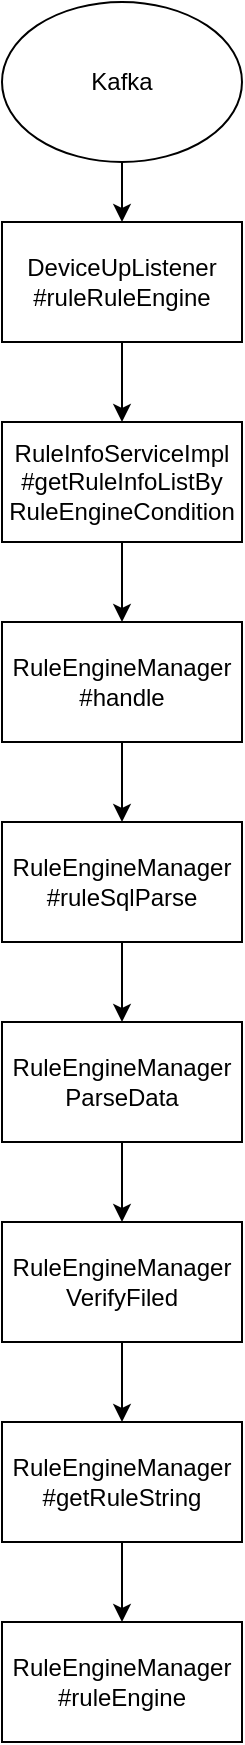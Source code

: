 <mxfile version="14.2.9" type="github">
  <diagram id="ljZOV2Nh3VgaueYTW_84" name="第 1 页">
    <mxGraphModel dx="860" dy="474" grid="1" gridSize="10" guides="1" tooltips="1" connect="1" arrows="1" fold="1" page="1" pageScale="1" pageWidth="827" pageHeight="1169" math="0" shadow="0">
      <root>
        <mxCell id="0" />
        <mxCell id="1" parent="0" />
        <mxCell id="X-uOdLo9Hhw9t05ieMYw-5" value="" style="edgeStyle=orthogonalEdgeStyle;rounded=0;orthogonalLoop=1;jettySize=auto;html=1;" edge="1" parent="1" source="X-uOdLo9Hhw9t05ieMYw-1" target="X-uOdLo9Hhw9t05ieMYw-2">
          <mxGeometry relative="1" as="geometry" />
        </mxCell>
        <mxCell id="X-uOdLo9Hhw9t05ieMYw-1" value="Kafka" style="ellipse;whiteSpace=wrap;html=1;" vertex="1" parent="1">
          <mxGeometry x="210" y="60" width="120" height="80" as="geometry" />
        </mxCell>
        <mxCell id="X-uOdLo9Hhw9t05ieMYw-6" value="" style="edgeStyle=orthogonalEdgeStyle;rounded=0;orthogonalLoop=1;jettySize=auto;html=1;" edge="1" parent="1" source="X-uOdLo9Hhw9t05ieMYw-2" target="X-uOdLo9Hhw9t05ieMYw-3">
          <mxGeometry relative="1" as="geometry" />
        </mxCell>
        <mxCell id="X-uOdLo9Hhw9t05ieMYw-2" value="DeviceUpListener&lt;br&gt;#ruleRuleEngine" style="rounded=0;whiteSpace=wrap;html=1;" vertex="1" parent="1">
          <mxGeometry x="210" y="170" width="120" height="60" as="geometry" />
        </mxCell>
        <mxCell id="X-uOdLo9Hhw9t05ieMYw-7" value="" style="edgeStyle=orthogonalEdgeStyle;rounded=0;orthogonalLoop=1;jettySize=auto;html=1;" edge="1" parent="1" source="X-uOdLo9Hhw9t05ieMYw-3" target="X-uOdLo9Hhw9t05ieMYw-4">
          <mxGeometry relative="1" as="geometry" />
        </mxCell>
        <mxCell id="X-uOdLo9Hhw9t05ieMYw-3" value="RuleInfoServiceImpl&lt;br&gt;#getRuleInfoListBy&lt;br&gt;RuleEngineCondition" style="rounded=0;whiteSpace=wrap;html=1;" vertex="1" parent="1">
          <mxGeometry x="210" y="270" width="120" height="60" as="geometry" />
        </mxCell>
        <mxCell id="X-uOdLo9Hhw9t05ieMYw-9" value="" style="edgeStyle=orthogonalEdgeStyle;rounded=0;orthogonalLoop=1;jettySize=auto;html=1;" edge="1" parent="1" source="X-uOdLo9Hhw9t05ieMYw-4" target="X-uOdLo9Hhw9t05ieMYw-8">
          <mxGeometry relative="1" as="geometry" />
        </mxCell>
        <mxCell id="X-uOdLo9Hhw9t05ieMYw-4" value="RuleEngineManager&lt;br&gt;#handle" style="rounded=0;whiteSpace=wrap;html=1;" vertex="1" parent="1">
          <mxGeometry x="210" y="370" width="120" height="60" as="geometry" />
        </mxCell>
        <mxCell id="X-uOdLo9Hhw9t05ieMYw-11" value="" style="edgeStyle=orthogonalEdgeStyle;rounded=0;orthogonalLoop=1;jettySize=auto;html=1;" edge="1" parent="1" source="X-uOdLo9Hhw9t05ieMYw-8" target="X-uOdLo9Hhw9t05ieMYw-10">
          <mxGeometry relative="1" as="geometry" />
        </mxCell>
        <mxCell id="X-uOdLo9Hhw9t05ieMYw-8" value="RuleEngineManager&lt;br&gt;#ruleSqlParse" style="rounded=0;whiteSpace=wrap;html=1;" vertex="1" parent="1">
          <mxGeometry x="210" y="470" width="120" height="60" as="geometry" />
        </mxCell>
        <mxCell id="X-uOdLo9Hhw9t05ieMYw-13" value="" style="edgeStyle=orthogonalEdgeStyle;rounded=0;orthogonalLoop=1;jettySize=auto;html=1;" edge="1" parent="1" source="X-uOdLo9Hhw9t05ieMYw-10" target="X-uOdLo9Hhw9t05ieMYw-12">
          <mxGeometry relative="1" as="geometry" />
        </mxCell>
        <mxCell id="X-uOdLo9Hhw9t05ieMYw-10" value="RuleEngineManager&lt;br&gt;ParseData" style="whiteSpace=wrap;html=1;rounded=0;" vertex="1" parent="1">
          <mxGeometry x="210" y="570" width="120" height="60" as="geometry" />
        </mxCell>
        <mxCell id="X-uOdLo9Hhw9t05ieMYw-15" value="" style="edgeStyle=orthogonalEdgeStyle;rounded=0;orthogonalLoop=1;jettySize=auto;html=1;" edge="1" parent="1" source="X-uOdLo9Hhw9t05ieMYw-12" target="X-uOdLo9Hhw9t05ieMYw-14">
          <mxGeometry relative="1" as="geometry" />
        </mxCell>
        <mxCell id="X-uOdLo9Hhw9t05ieMYw-12" value="RuleEngineManager&lt;br&gt;VerifyFiled" style="whiteSpace=wrap;html=1;rounded=0;" vertex="1" parent="1">
          <mxGeometry x="210" y="670" width="120" height="60" as="geometry" />
        </mxCell>
        <mxCell id="X-uOdLo9Hhw9t05ieMYw-17" value="" style="edgeStyle=orthogonalEdgeStyle;rounded=0;orthogonalLoop=1;jettySize=auto;html=1;" edge="1" parent="1" source="X-uOdLo9Hhw9t05ieMYw-14" target="X-uOdLo9Hhw9t05ieMYw-16">
          <mxGeometry relative="1" as="geometry" />
        </mxCell>
        <mxCell id="X-uOdLo9Hhw9t05ieMYw-14" value="RuleEngineManager&lt;br&gt;#getRuleString" style="whiteSpace=wrap;html=1;rounded=0;" vertex="1" parent="1">
          <mxGeometry x="210" y="770" width="120" height="60" as="geometry" />
        </mxCell>
        <mxCell id="X-uOdLo9Hhw9t05ieMYw-16" value="RuleEngineManager&lt;br&gt;#ruleEngine" style="whiteSpace=wrap;html=1;rounded=0;" vertex="1" parent="1">
          <mxGeometry x="210" y="870" width="120" height="60" as="geometry" />
        </mxCell>
      </root>
    </mxGraphModel>
  </diagram>
</mxfile>
